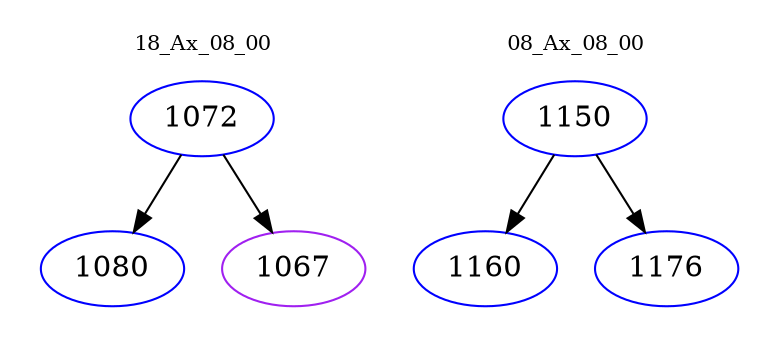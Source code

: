 digraph{
subgraph cluster_0 {
color = white
label = "18_Ax_08_00";
fontsize=10;
T0_1072 [label="1072", color="blue"]
T0_1072 -> T0_1080 [color="black"]
T0_1080 [label="1080", color="blue"]
T0_1072 -> T0_1067 [color="black"]
T0_1067 [label="1067", color="purple"]
}
subgraph cluster_1 {
color = white
label = "08_Ax_08_00";
fontsize=10;
T1_1150 [label="1150", color="blue"]
T1_1150 -> T1_1160 [color="black"]
T1_1160 [label="1160", color="blue"]
T1_1150 -> T1_1176 [color="black"]
T1_1176 [label="1176", color="blue"]
}
}
